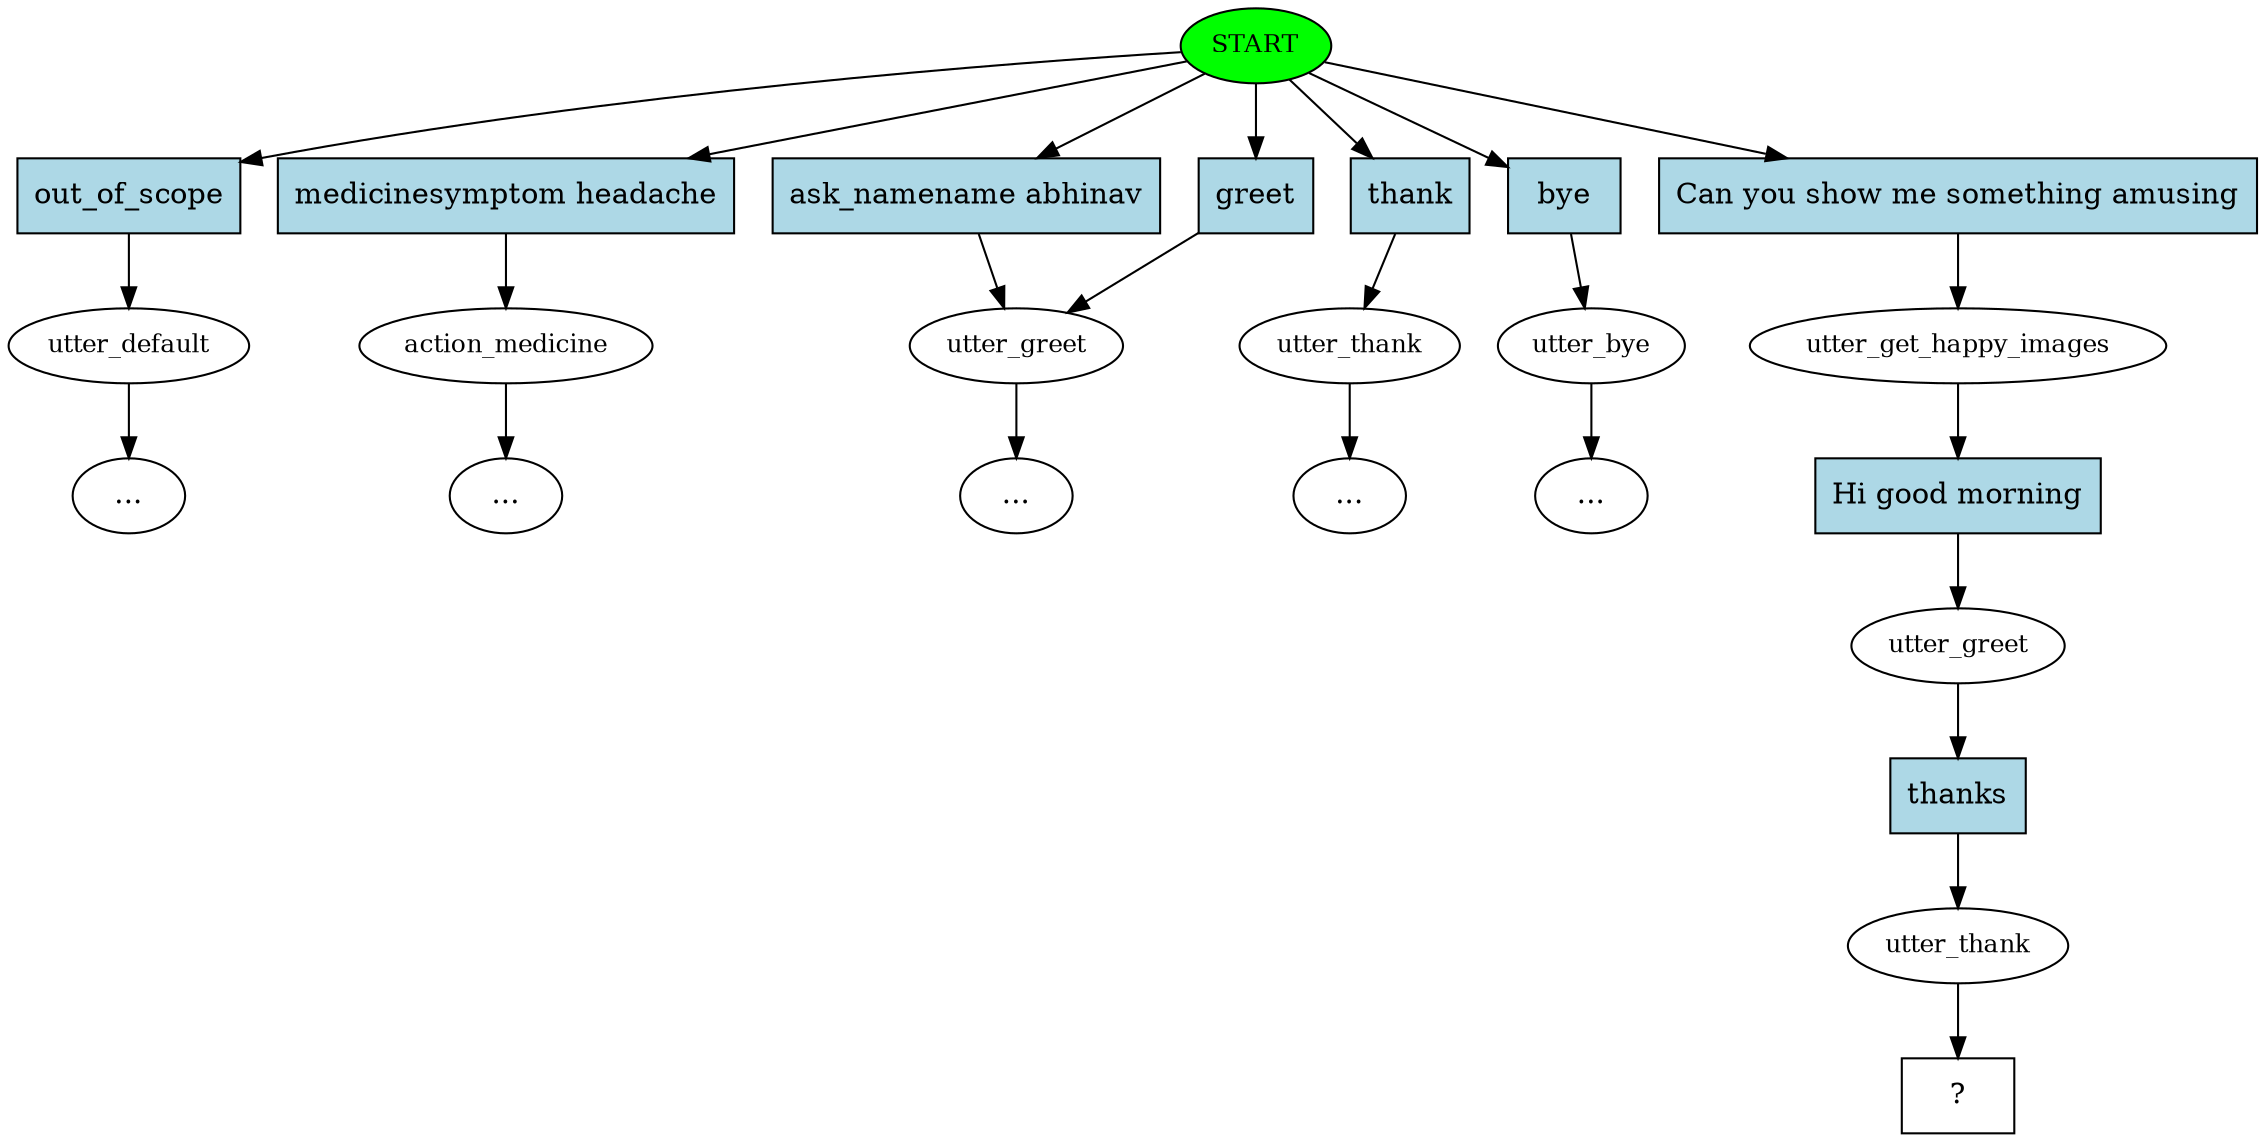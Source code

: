 digraph  {
0 [style=filled, fillcolor=green, fontsize=12, label=START, class="start active"];
1 [label=utter_default, fontsize=12, class=""];
2 [label=action_medicine, fontsize=12, class=""];
3 [label=utter_greet, fontsize=12, class=""];
5 [label=utter_thank, fontsize=12, class=""];
9 [label=utter_bye, fontsize=12, class=""];
10 [label=utter_get_happy_images, fontsize=12, class=active];
11 [label=utter_greet, fontsize=12, class=active];
12 [label=utter_thank, fontsize=12, class=active];
13 [shape=rect, label="  ?  ", class="intent dashed active"];
14 [style=filled, shape=rect, fillcolor=lightblue, label=out_of_scope, class=intent];
15 [style=filled, shape=rect, fillcolor=lightblue, label="medicinesymptom headache", class=intent];
16 [style=filled, shape=rect, fillcolor=lightblue, label="ask_namename abhinav", class=intent];
17 [style=filled, shape=rect, fillcolor=lightblue, label=greet, class=intent];
18 [style=filled, shape=rect, fillcolor=lightblue, label=thank, class=intent];
19 [style=filled, shape=rect, fillcolor=lightblue, label=bye, class=intent];
20 [style=filled, shape=rect, fillcolor=lightblue, label="Can you show me something amusing", class="intent active"];
21 [style=filled, shape=rect, fillcolor=lightblue, label="Hi good morning", class="intent active"];
22 [style=filled, shape=rect, fillcolor=lightblue, label=thanks, class="intent active"];
"-10" [label="...", class=ellipsis];
"-8" [label="...", class=ellipsis];
"-7" [label="...", class=ellipsis];
"-4" [label="...", class=ellipsis];
"-11" [label="...", class=ellipsis];
0 -> 14  [key=0, class=""];
0 -> 15  [key=0, class=""];
0 -> 16  [key=0, class=""];
0 -> 17  [key=0, class=""];
0 -> 18  [key=0, class=""];
0 -> 19  [key=0, class=""];
0 -> 20  [key=0, class=active];
1 -> "-8"  [key=NONE, label="", class=""];
2 -> "-4"  [key=NONE, label="", class=""];
3 -> "-10"  [key=NONE, label="", class=""];
5 -> "-7"  [key=NONE, label="", class=""];
9 -> "-11"  [key=NONE, label="", class=""];
10 -> 21  [key=0, class=active];
11 -> 22  [key=0, class=active];
12 -> 13  [key=NONE, label="", class=active];
14 -> 1  [key=0, class=""];
15 -> 2  [key=0, class=""];
16 -> 3  [key=0, class=""];
17 -> 3  [key=0, class=""];
18 -> 5  [key=0, class=""];
19 -> 9  [key=0, class=""];
20 -> 10  [key=0, class=active];
21 -> 11  [key=0, class=active];
22 -> 12  [key=0, class=active];
}
